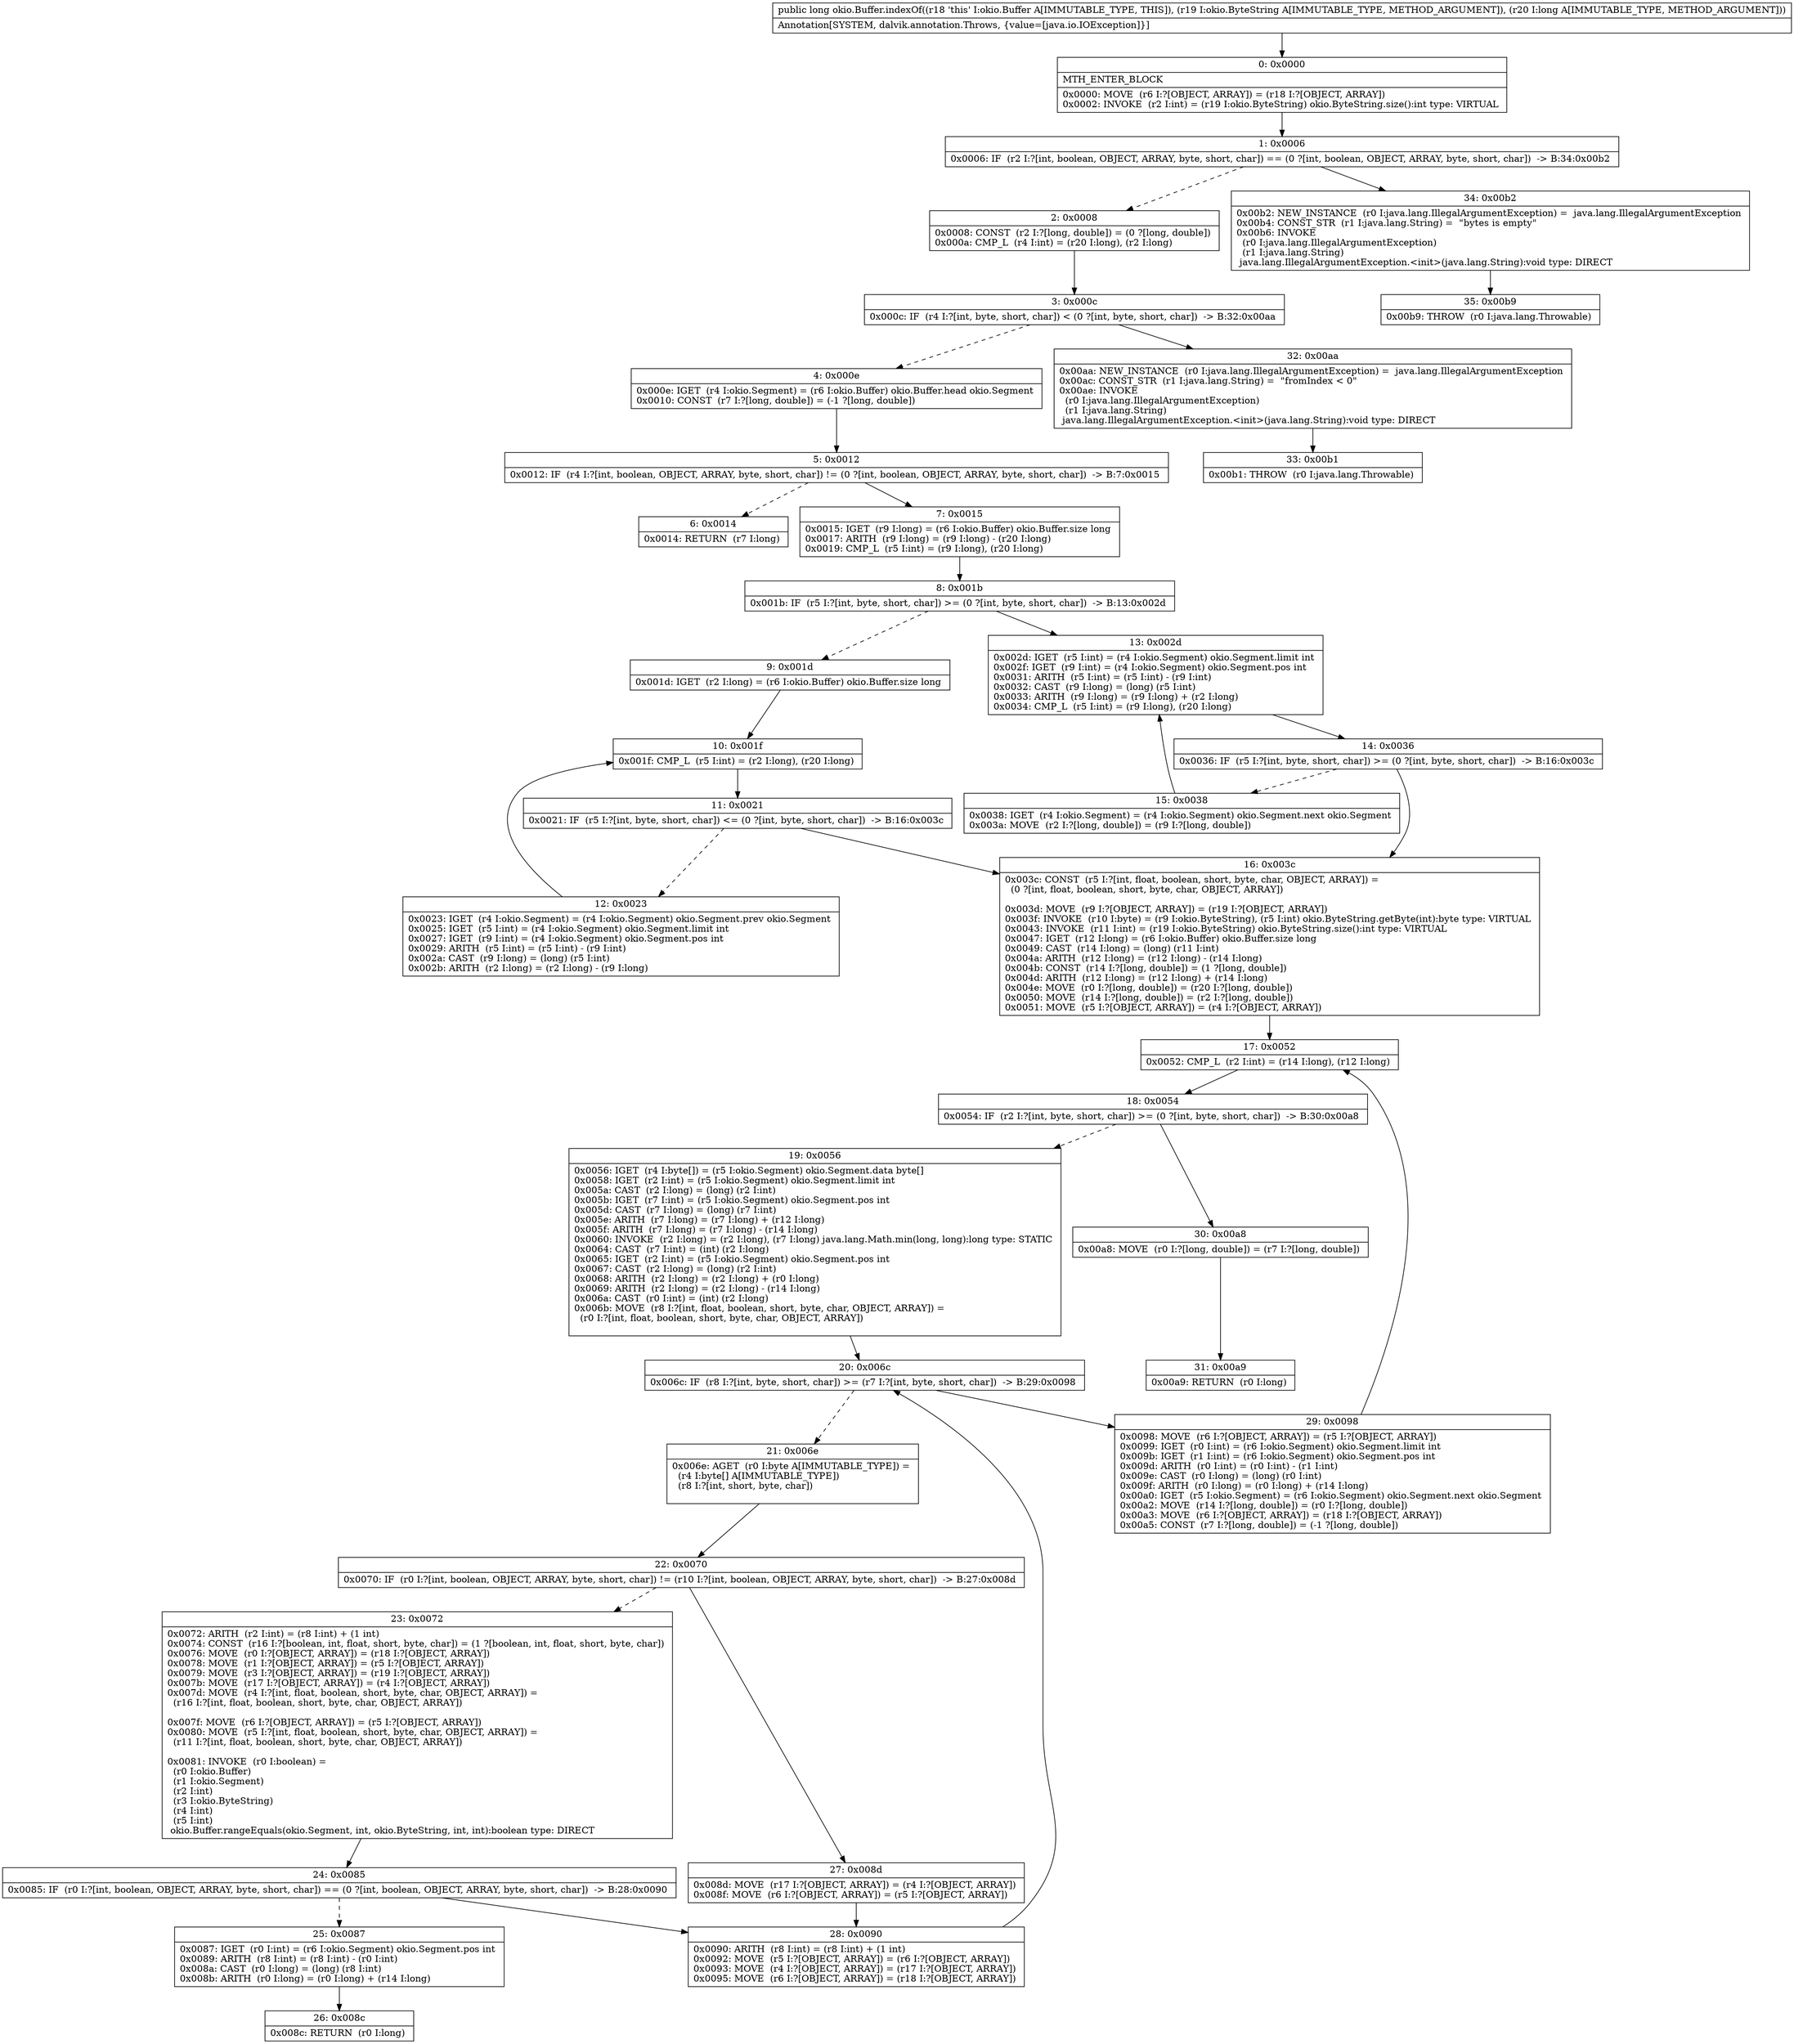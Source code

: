 digraph "CFG forokio.Buffer.indexOf(Lokio\/ByteString;J)J" {
Node_0 [shape=record,label="{0\:\ 0x0000|MTH_ENTER_BLOCK\l|0x0000: MOVE  (r6 I:?[OBJECT, ARRAY]) = (r18 I:?[OBJECT, ARRAY]) \l0x0002: INVOKE  (r2 I:int) = (r19 I:okio.ByteString) okio.ByteString.size():int type: VIRTUAL \l}"];
Node_1 [shape=record,label="{1\:\ 0x0006|0x0006: IF  (r2 I:?[int, boolean, OBJECT, ARRAY, byte, short, char]) == (0 ?[int, boolean, OBJECT, ARRAY, byte, short, char])  \-\> B:34:0x00b2 \l}"];
Node_2 [shape=record,label="{2\:\ 0x0008|0x0008: CONST  (r2 I:?[long, double]) = (0 ?[long, double]) \l0x000a: CMP_L  (r4 I:int) = (r20 I:long), (r2 I:long) \l}"];
Node_3 [shape=record,label="{3\:\ 0x000c|0x000c: IF  (r4 I:?[int, byte, short, char]) \< (0 ?[int, byte, short, char])  \-\> B:32:0x00aa \l}"];
Node_4 [shape=record,label="{4\:\ 0x000e|0x000e: IGET  (r4 I:okio.Segment) = (r6 I:okio.Buffer) okio.Buffer.head okio.Segment \l0x0010: CONST  (r7 I:?[long, double]) = (\-1 ?[long, double]) \l}"];
Node_5 [shape=record,label="{5\:\ 0x0012|0x0012: IF  (r4 I:?[int, boolean, OBJECT, ARRAY, byte, short, char]) != (0 ?[int, boolean, OBJECT, ARRAY, byte, short, char])  \-\> B:7:0x0015 \l}"];
Node_6 [shape=record,label="{6\:\ 0x0014|0x0014: RETURN  (r7 I:long) \l}"];
Node_7 [shape=record,label="{7\:\ 0x0015|0x0015: IGET  (r9 I:long) = (r6 I:okio.Buffer) okio.Buffer.size long \l0x0017: ARITH  (r9 I:long) = (r9 I:long) \- (r20 I:long) \l0x0019: CMP_L  (r5 I:int) = (r9 I:long), (r20 I:long) \l}"];
Node_8 [shape=record,label="{8\:\ 0x001b|0x001b: IF  (r5 I:?[int, byte, short, char]) \>= (0 ?[int, byte, short, char])  \-\> B:13:0x002d \l}"];
Node_9 [shape=record,label="{9\:\ 0x001d|0x001d: IGET  (r2 I:long) = (r6 I:okio.Buffer) okio.Buffer.size long \l}"];
Node_10 [shape=record,label="{10\:\ 0x001f|0x001f: CMP_L  (r5 I:int) = (r2 I:long), (r20 I:long) \l}"];
Node_11 [shape=record,label="{11\:\ 0x0021|0x0021: IF  (r5 I:?[int, byte, short, char]) \<= (0 ?[int, byte, short, char])  \-\> B:16:0x003c \l}"];
Node_12 [shape=record,label="{12\:\ 0x0023|0x0023: IGET  (r4 I:okio.Segment) = (r4 I:okio.Segment) okio.Segment.prev okio.Segment \l0x0025: IGET  (r5 I:int) = (r4 I:okio.Segment) okio.Segment.limit int \l0x0027: IGET  (r9 I:int) = (r4 I:okio.Segment) okio.Segment.pos int \l0x0029: ARITH  (r5 I:int) = (r5 I:int) \- (r9 I:int) \l0x002a: CAST  (r9 I:long) = (long) (r5 I:int) \l0x002b: ARITH  (r2 I:long) = (r2 I:long) \- (r9 I:long) \l}"];
Node_13 [shape=record,label="{13\:\ 0x002d|0x002d: IGET  (r5 I:int) = (r4 I:okio.Segment) okio.Segment.limit int \l0x002f: IGET  (r9 I:int) = (r4 I:okio.Segment) okio.Segment.pos int \l0x0031: ARITH  (r5 I:int) = (r5 I:int) \- (r9 I:int) \l0x0032: CAST  (r9 I:long) = (long) (r5 I:int) \l0x0033: ARITH  (r9 I:long) = (r9 I:long) + (r2 I:long) \l0x0034: CMP_L  (r5 I:int) = (r9 I:long), (r20 I:long) \l}"];
Node_14 [shape=record,label="{14\:\ 0x0036|0x0036: IF  (r5 I:?[int, byte, short, char]) \>= (0 ?[int, byte, short, char])  \-\> B:16:0x003c \l}"];
Node_15 [shape=record,label="{15\:\ 0x0038|0x0038: IGET  (r4 I:okio.Segment) = (r4 I:okio.Segment) okio.Segment.next okio.Segment \l0x003a: MOVE  (r2 I:?[long, double]) = (r9 I:?[long, double]) \l}"];
Node_16 [shape=record,label="{16\:\ 0x003c|0x003c: CONST  (r5 I:?[int, float, boolean, short, byte, char, OBJECT, ARRAY]) = \l  (0 ?[int, float, boolean, short, byte, char, OBJECT, ARRAY])\l \l0x003d: MOVE  (r9 I:?[OBJECT, ARRAY]) = (r19 I:?[OBJECT, ARRAY]) \l0x003f: INVOKE  (r10 I:byte) = (r9 I:okio.ByteString), (r5 I:int) okio.ByteString.getByte(int):byte type: VIRTUAL \l0x0043: INVOKE  (r11 I:int) = (r19 I:okio.ByteString) okio.ByteString.size():int type: VIRTUAL \l0x0047: IGET  (r12 I:long) = (r6 I:okio.Buffer) okio.Buffer.size long \l0x0049: CAST  (r14 I:long) = (long) (r11 I:int) \l0x004a: ARITH  (r12 I:long) = (r12 I:long) \- (r14 I:long) \l0x004b: CONST  (r14 I:?[long, double]) = (1 ?[long, double]) \l0x004d: ARITH  (r12 I:long) = (r12 I:long) + (r14 I:long) \l0x004e: MOVE  (r0 I:?[long, double]) = (r20 I:?[long, double]) \l0x0050: MOVE  (r14 I:?[long, double]) = (r2 I:?[long, double]) \l0x0051: MOVE  (r5 I:?[OBJECT, ARRAY]) = (r4 I:?[OBJECT, ARRAY]) \l}"];
Node_17 [shape=record,label="{17\:\ 0x0052|0x0052: CMP_L  (r2 I:int) = (r14 I:long), (r12 I:long) \l}"];
Node_18 [shape=record,label="{18\:\ 0x0054|0x0054: IF  (r2 I:?[int, byte, short, char]) \>= (0 ?[int, byte, short, char])  \-\> B:30:0x00a8 \l}"];
Node_19 [shape=record,label="{19\:\ 0x0056|0x0056: IGET  (r4 I:byte[]) = (r5 I:okio.Segment) okio.Segment.data byte[] \l0x0058: IGET  (r2 I:int) = (r5 I:okio.Segment) okio.Segment.limit int \l0x005a: CAST  (r2 I:long) = (long) (r2 I:int) \l0x005b: IGET  (r7 I:int) = (r5 I:okio.Segment) okio.Segment.pos int \l0x005d: CAST  (r7 I:long) = (long) (r7 I:int) \l0x005e: ARITH  (r7 I:long) = (r7 I:long) + (r12 I:long) \l0x005f: ARITH  (r7 I:long) = (r7 I:long) \- (r14 I:long) \l0x0060: INVOKE  (r2 I:long) = (r2 I:long), (r7 I:long) java.lang.Math.min(long, long):long type: STATIC \l0x0064: CAST  (r7 I:int) = (int) (r2 I:long) \l0x0065: IGET  (r2 I:int) = (r5 I:okio.Segment) okio.Segment.pos int \l0x0067: CAST  (r2 I:long) = (long) (r2 I:int) \l0x0068: ARITH  (r2 I:long) = (r2 I:long) + (r0 I:long) \l0x0069: ARITH  (r2 I:long) = (r2 I:long) \- (r14 I:long) \l0x006a: CAST  (r0 I:int) = (int) (r2 I:long) \l0x006b: MOVE  (r8 I:?[int, float, boolean, short, byte, char, OBJECT, ARRAY]) = \l  (r0 I:?[int, float, boolean, short, byte, char, OBJECT, ARRAY])\l \l}"];
Node_20 [shape=record,label="{20\:\ 0x006c|0x006c: IF  (r8 I:?[int, byte, short, char]) \>= (r7 I:?[int, byte, short, char])  \-\> B:29:0x0098 \l}"];
Node_21 [shape=record,label="{21\:\ 0x006e|0x006e: AGET  (r0 I:byte A[IMMUTABLE_TYPE]) = \l  (r4 I:byte[] A[IMMUTABLE_TYPE])\l  (r8 I:?[int, short, byte, char])\l \l}"];
Node_22 [shape=record,label="{22\:\ 0x0070|0x0070: IF  (r0 I:?[int, boolean, OBJECT, ARRAY, byte, short, char]) != (r10 I:?[int, boolean, OBJECT, ARRAY, byte, short, char])  \-\> B:27:0x008d \l}"];
Node_23 [shape=record,label="{23\:\ 0x0072|0x0072: ARITH  (r2 I:int) = (r8 I:int) + (1 int) \l0x0074: CONST  (r16 I:?[boolean, int, float, short, byte, char]) = (1 ?[boolean, int, float, short, byte, char]) \l0x0076: MOVE  (r0 I:?[OBJECT, ARRAY]) = (r18 I:?[OBJECT, ARRAY]) \l0x0078: MOVE  (r1 I:?[OBJECT, ARRAY]) = (r5 I:?[OBJECT, ARRAY]) \l0x0079: MOVE  (r3 I:?[OBJECT, ARRAY]) = (r19 I:?[OBJECT, ARRAY]) \l0x007b: MOVE  (r17 I:?[OBJECT, ARRAY]) = (r4 I:?[OBJECT, ARRAY]) \l0x007d: MOVE  (r4 I:?[int, float, boolean, short, byte, char, OBJECT, ARRAY]) = \l  (r16 I:?[int, float, boolean, short, byte, char, OBJECT, ARRAY])\l \l0x007f: MOVE  (r6 I:?[OBJECT, ARRAY]) = (r5 I:?[OBJECT, ARRAY]) \l0x0080: MOVE  (r5 I:?[int, float, boolean, short, byte, char, OBJECT, ARRAY]) = \l  (r11 I:?[int, float, boolean, short, byte, char, OBJECT, ARRAY])\l \l0x0081: INVOKE  (r0 I:boolean) = \l  (r0 I:okio.Buffer)\l  (r1 I:okio.Segment)\l  (r2 I:int)\l  (r3 I:okio.ByteString)\l  (r4 I:int)\l  (r5 I:int)\l okio.Buffer.rangeEquals(okio.Segment, int, okio.ByteString, int, int):boolean type: DIRECT \l}"];
Node_24 [shape=record,label="{24\:\ 0x0085|0x0085: IF  (r0 I:?[int, boolean, OBJECT, ARRAY, byte, short, char]) == (0 ?[int, boolean, OBJECT, ARRAY, byte, short, char])  \-\> B:28:0x0090 \l}"];
Node_25 [shape=record,label="{25\:\ 0x0087|0x0087: IGET  (r0 I:int) = (r6 I:okio.Segment) okio.Segment.pos int \l0x0089: ARITH  (r8 I:int) = (r8 I:int) \- (r0 I:int) \l0x008a: CAST  (r0 I:long) = (long) (r8 I:int) \l0x008b: ARITH  (r0 I:long) = (r0 I:long) + (r14 I:long) \l}"];
Node_26 [shape=record,label="{26\:\ 0x008c|0x008c: RETURN  (r0 I:long) \l}"];
Node_27 [shape=record,label="{27\:\ 0x008d|0x008d: MOVE  (r17 I:?[OBJECT, ARRAY]) = (r4 I:?[OBJECT, ARRAY]) \l0x008f: MOVE  (r6 I:?[OBJECT, ARRAY]) = (r5 I:?[OBJECT, ARRAY]) \l}"];
Node_28 [shape=record,label="{28\:\ 0x0090|0x0090: ARITH  (r8 I:int) = (r8 I:int) + (1 int) \l0x0092: MOVE  (r5 I:?[OBJECT, ARRAY]) = (r6 I:?[OBJECT, ARRAY]) \l0x0093: MOVE  (r4 I:?[OBJECT, ARRAY]) = (r17 I:?[OBJECT, ARRAY]) \l0x0095: MOVE  (r6 I:?[OBJECT, ARRAY]) = (r18 I:?[OBJECT, ARRAY]) \l}"];
Node_29 [shape=record,label="{29\:\ 0x0098|0x0098: MOVE  (r6 I:?[OBJECT, ARRAY]) = (r5 I:?[OBJECT, ARRAY]) \l0x0099: IGET  (r0 I:int) = (r6 I:okio.Segment) okio.Segment.limit int \l0x009b: IGET  (r1 I:int) = (r6 I:okio.Segment) okio.Segment.pos int \l0x009d: ARITH  (r0 I:int) = (r0 I:int) \- (r1 I:int) \l0x009e: CAST  (r0 I:long) = (long) (r0 I:int) \l0x009f: ARITH  (r0 I:long) = (r0 I:long) + (r14 I:long) \l0x00a0: IGET  (r5 I:okio.Segment) = (r6 I:okio.Segment) okio.Segment.next okio.Segment \l0x00a2: MOVE  (r14 I:?[long, double]) = (r0 I:?[long, double]) \l0x00a3: MOVE  (r6 I:?[OBJECT, ARRAY]) = (r18 I:?[OBJECT, ARRAY]) \l0x00a5: CONST  (r7 I:?[long, double]) = (\-1 ?[long, double]) \l}"];
Node_30 [shape=record,label="{30\:\ 0x00a8|0x00a8: MOVE  (r0 I:?[long, double]) = (r7 I:?[long, double]) \l}"];
Node_31 [shape=record,label="{31\:\ 0x00a9|0x00a9: RETURN  (r0 I:long) \l}"];
Node_32 [shape=record,label="{32\:\ 0x00aa|0x00aa: NEW_INSTANCE  (r0 I:java.lang.IllegalArgumentException) =  java.lang.IllegalArgumentException \l0x00ac: CONST_STR  (r1 I:java.lang.String) =  \"fromIndex \< 0\" \l0x00ae: INVOKE  \l  (r0 I:java.lang.IllegalArgumentException)\l  (r1 I:java.lang.String)\l java.lang.IllegalArgumentException.\<init\>(java.lang.String):void type: DIRECT \l}"];
Node_33 [shape=record,label="{33\:\ 0x00b1|0x00b1: THROW  (r0 I:java.lang.Throwable) \l}"];
Node_34 [shape=record,label="{34\:\ 0x00b2|0x00b2: NEW_INSTANCE  (r0 I:java.lang.IllegalArgumentException) =  java.lang.IllegalArgumentException \l0x00b4: CONST_STR  (r1 I:java.lang.String) =  \"bytes is empty\" \l0x00b6: INVOKE  \l  (r0 I:java.lang.IllegalArgumentException)\l  (r1 I:java.lang.String)\l java.lang.IllegalArgumentException.\<init\>(java.lang.String):void type: DIRECT \l}"];
Node_35 [shape=record,label="{35\:\ 0x00b9|0x00b9: THROW  (r0 I:java.lang.Throwable) \l}"];
MethodNode[shape=record,label="{public long okio.Buffer.indexOf((r18 'this' I:okio.Buffer A[IMMUTABLE_TYPE, THIS]), (r19 I:okio.ByteString A[IMMUTABLE_TYPE, METHOD_ARGUMENT]), (r20 I:long A[IMMUTABLE_TYPE, METHOD_ARGUMENT]))  | Annotation[SYSTEM, dalvik.annotation.Throws, \{value=[java.io.IOException]\}]\l}"];
MethodNode -> Node_0;
Node_0 -> Node_1;
Node_1 -> Node_2[style=dashed];
Node_1 -> Node_34;
Node_2 -> Node_3;
Node_3 -> Node_4[style=dashed];
Node_3 -> Node_32;
Node_4 -> Node_5;
Node_5 -> Node_6[style=dashed];
Node_5 -> Node_7;
Node_7 -> Node_8;
Node_8 -> Node_9[style=dashed];
Node_8 -> Node_13;
Node_9 -> Node_10;
Node_10 -> Node_11;
Node_11 -> Node_12[style=dashed];
Node_11 -> Node_16;
Node_12 -> Node_10;
Node_13 -> Node_14;
Node_14 -> Node_15[style=dashed];
Node_14 -> Node_16;
Node_15 -> Node_13;
Node_16 -> Node_17;
Node_17 -> Node_18;
Node_18 -> Node_19[style=dashed];
Node_18 -> Node_30;
Node_19 -> Node_20;
Node_20 -> Node_21[style=dashed];
Node_20 -> Node_29;
Node_21 -> Node_22;
Node_22 -> Node_23[style=dashed];
Node_22 -> Node_27;
Node_23 -> Node_24;
Node_24 -> Node_25[style=dashed];
Node_24 -> Node_28;
Node_25 -> Node_26;
Node_27 -> Node_28;
Node_28 -> Node_20;
Node_29 -> Node_17;
Node_30 -> Node_31;
Node_32 -> Node_33;
Node_34 -> Node_35;
}

